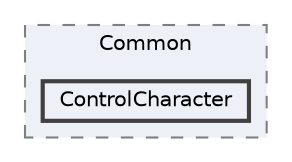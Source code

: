 digraph "C:/Users/むずでょ/Documents/Unity Projects/RMU-1-00-00-Research/Assets/RPGMaker/Codebase/Runtime/Common/ControlCharacter"
{
 // LATEX_PDF_SIZE
  bgcolor="transparent";
  edge [fontname=Helvetica,fontsize=10,labelfontname=Helvetica,labelfontsize=10];
  node [fontname=Helvetica,fontsize=10,shape=box,height=0.2,width=0.4];
  compound=true
  subgraph clusterdir_64542edba55a3c422c76926457571498 {
    graph [ bgcolor="#edf0f7", pencolor="grey50", label="Common", fontname=Helvetica,fontsize=10 style="filled,dashed", URL="dir_64542edba55a3c422c76926457571498.html",tooltip=""]
  dir_ff9747814d04f287a175389e4f951894 [label="ControlCharacter", fillcolor="#edf0f7", color="grey25", style="filled,bold", URL="dir_ff9747814d04f287a175389e4f951894.html",tooltip=""];
  }
}
